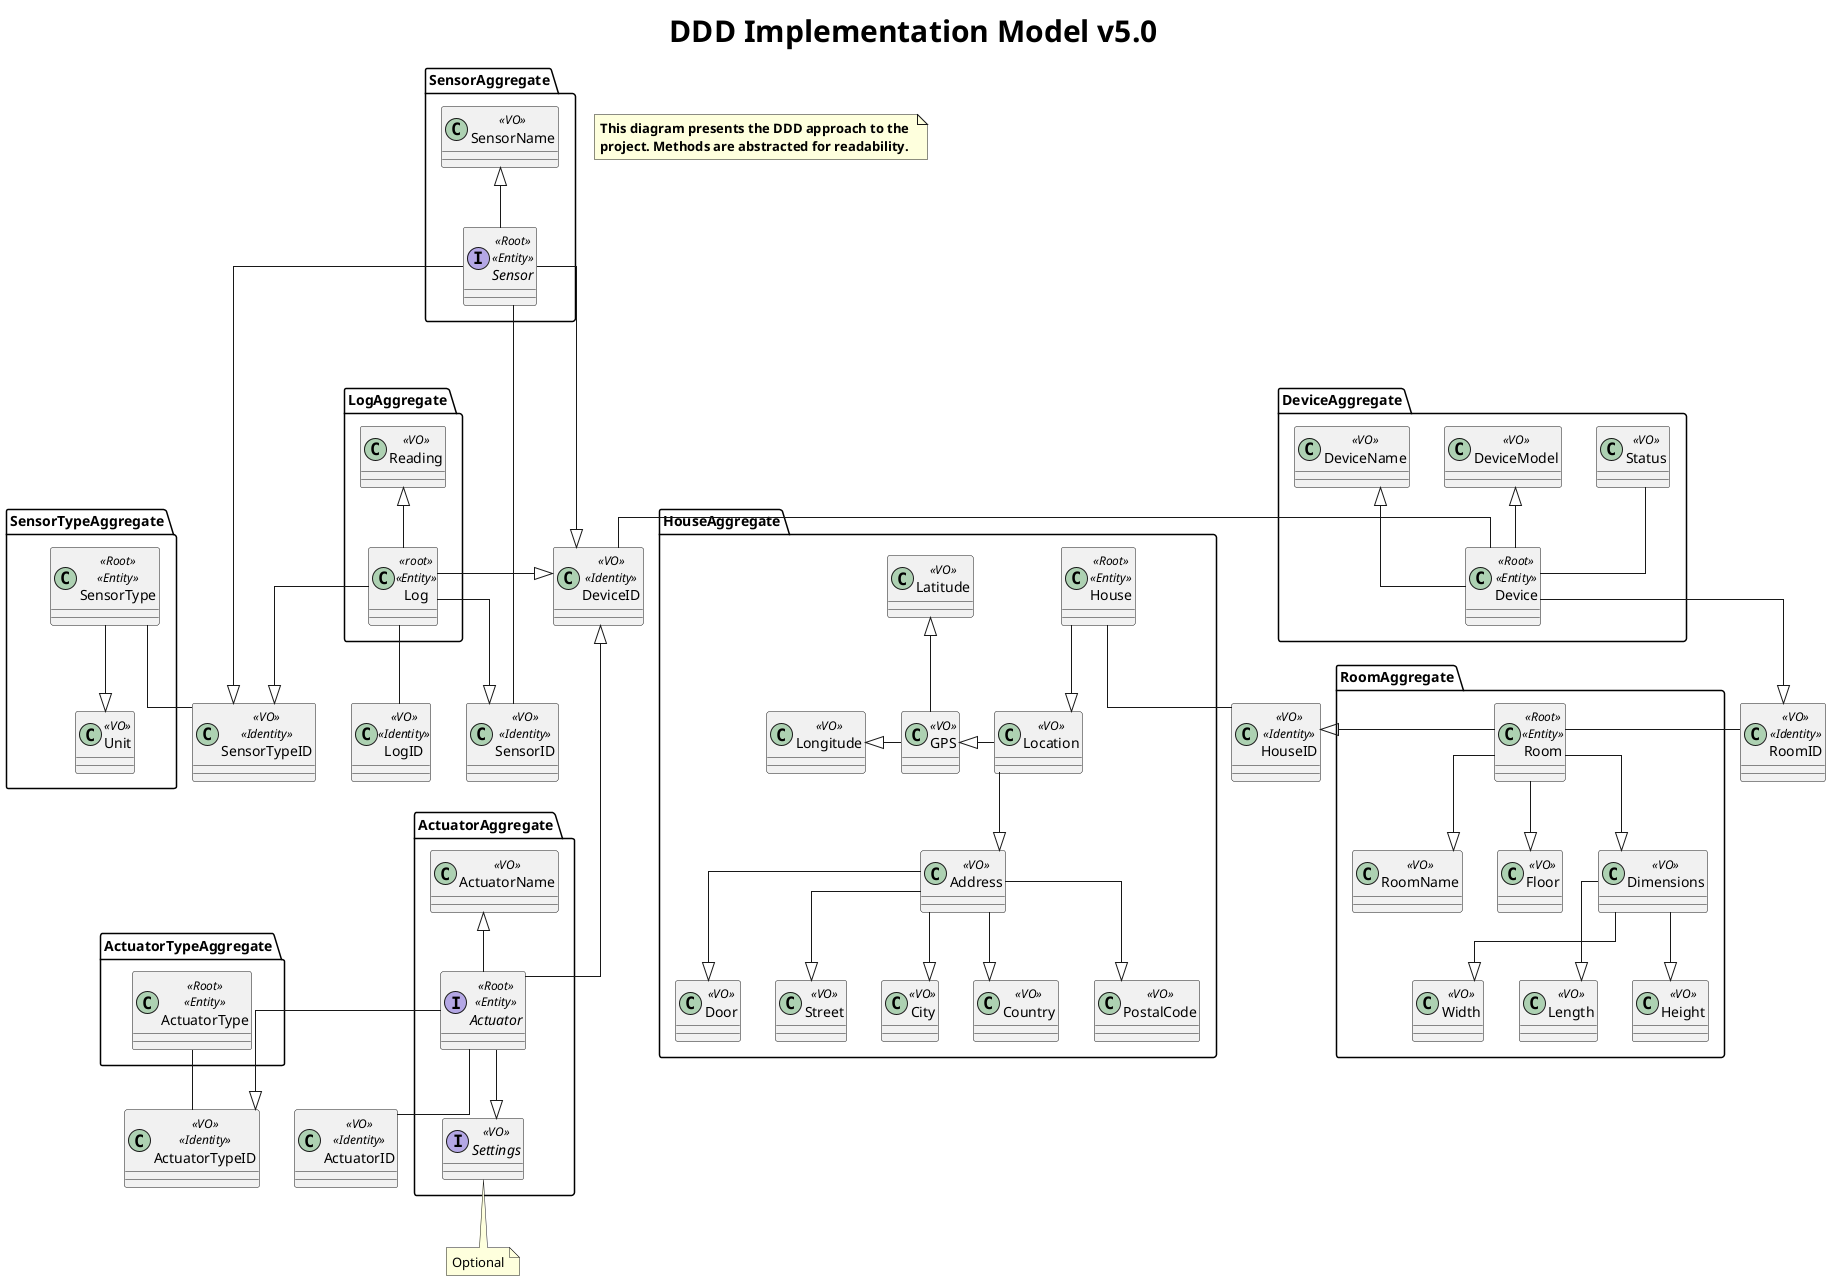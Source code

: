 @startuml
title <size: 30> DDD Implementation Model v5.0
note "<b>This diagram presents the DDD approach to the \n<b>project. Methods are abstracted for readability." as n1
skinparam linetype ortho

top to bottom direction

package HouseAggregate {
    class House <<Root>> <<Entity>>{}
    class Location <<VO>>{}
    class GPS <<VO>>{}
    class Address <<VO>>{}
    class Door <<VO>>{}
    class Street <<VO>>{}
    class City <<VO>>{}
    class Country <<VO>>{}
    class PostalCode <<VO>>{}
    class Longitude <<VO>>{}
    class Latitude <<VO>>{}
}

class HouseID <<VO>> <<Identity>>{}

package RoomAggregate {
    class Room <<Root>> <<Entity>>{}
    class RoomName <<VO>>{}
    class Floor <<VO>>{}
    class Dimensions <<VO>>{}
    class Width <<VO>>{}
    class Length <<VO>>{}
    class Height <<VO>>{}
}

class RoomID <<VO>> <<Identity>>{}

package DeviceAggregate {
    class Device <<Root>> <<Entity>>{}
    class DeviceName <<VO>>{}
    class DeviceModel <<VO>>{}
    class Status <<VO>>{}
}

class DeviceID <<VO>> <<Identity>>{}

package SensorAggregate {
    interface Sensor <<Root>> <<Entity>>{}
    class SensorName <<VO>>{}
}

class SensorID <<VO>> <<Identity>>{}

package ActuatorAggregate {
    interface Actuator <<Root>> <<Entity>>{}
    class ActuatorName <<VO>>{}
    Interface Settings <<VO>>{}
}

class ActuatorID <<VO>> <<Identity>>{}

package SensorTypeAggregate {
    class SensorType <<Root>> <<Entity>>{}
    class Unit <<VO>>
}

class SensorTypeID <<VO>> <<Identity>>{}

package ActuatorTypeAggregate {
    class ActuatorType <<Root>> <<Entity>>{}
}

class ActuatorTypeID <<VO>> <<Identity>>{}

package LogAggregate {
    class Log<<root>> <<Entity>>{}
    class Reading<<VO>>{}
}

class LogID <<VO>> <<Identity>>{}

Room --|> RoomName
Room --|> Floor
Room --left|> HouseID
Room --|> Dimensions
Dimensions --|> Width
Dimensions --|> Length
Dimensions --|> Height
Room --right RoomID

House --|> Location
House -- HouseID
Location --|> Address
Location --left|> GPS
Address --|> Door
Address --|> Street
Address --|> City
Address --|> Country
Address --|> PostalCode
GPS --up|> Latitude
GPS --left|> Longitude

Device --up|> DeviceName
Device --up|> DeviceModel
Device ---right DeviceID
Device --up Status
Device --|> RoomID

Sensor --up|> SensorName
Sensor -- SensorID
Sensor ----down|> DeviceID
Sensor --|> SensorTypeID

Actuator --up|> ActuatorName
Actuator -- ActuatorID
Actuator ----up|> DeviceID
Actuator --|> ActuatorTypeID
Actuator --|> Settings
Note bottom of Settings: Optional

SensorType -- SensorTypeID
SensorType --|> Unit

ActuatorType -- ActuatorTypeID

Log --|> SensorID
Log --|> SensorTypeID
Log --left|> DeviceID
Log -- LogID
Log --UP|> Reading

@enduml

